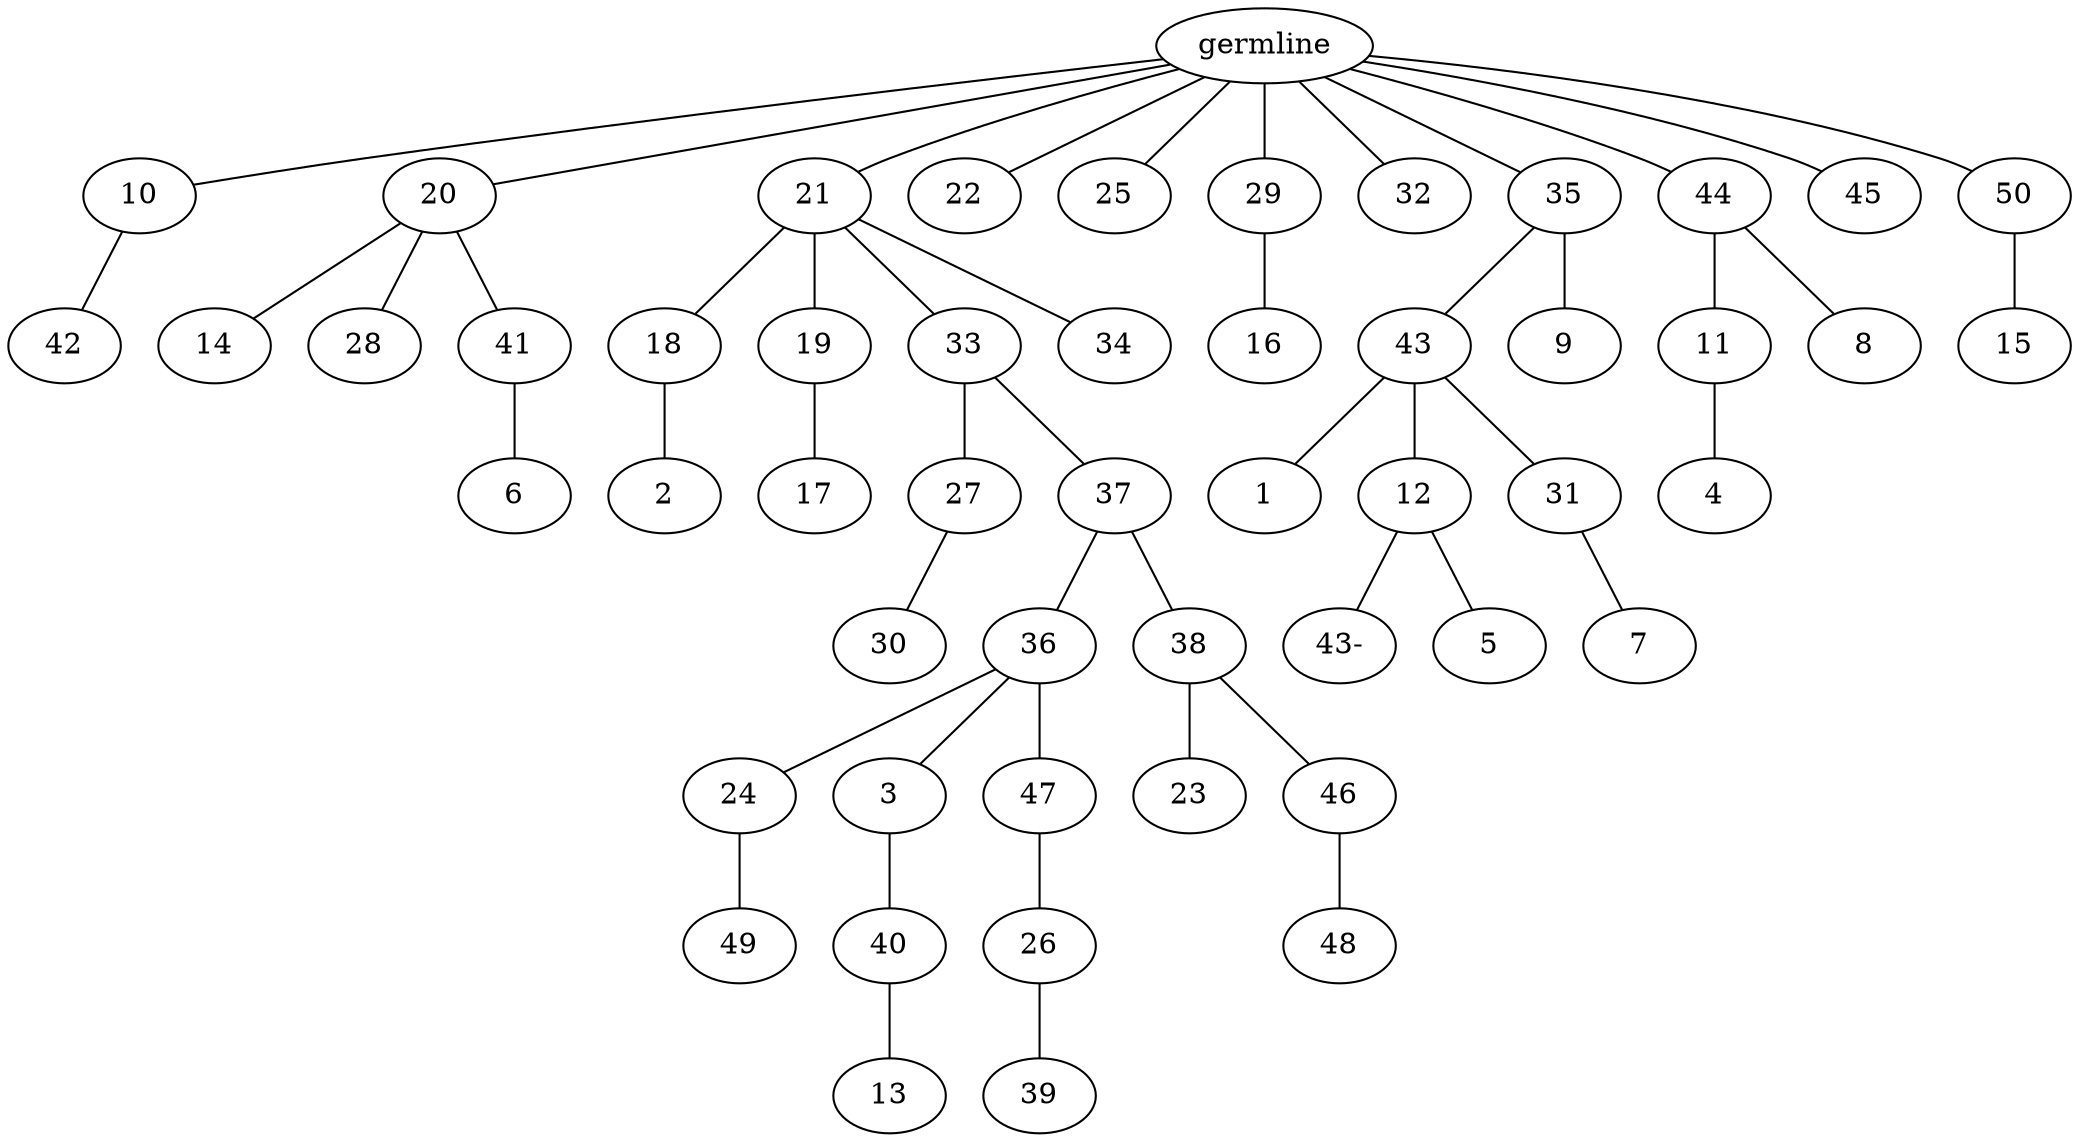 graph tree {
    "140290397855312" [label="germline"];
    "140290397409584" [label="10"];
    "140290397420272" [label="42"];
    "140290397845536" [label="20"];
    "140290397470096" [label="14"];
    "140290397469472" [label="28"];
    "140290397469136" [label="41"];
    "140290397470528" [label="6"];
    "140290397419264" [label="21"];
    "140290397468464" [label="18"];
    "140290397469232" [label="2"];
    "140290397469520" [label="19"];
    "140290397470192" [label="17"];
    "140290397468032" [label="33"];
    "140290397470624" [label="27"];
    "140290397479504" [label="30"];
    "140290397480896" [label="37"];
    "140290397479648" [label="36"];
    "140290397425520" [label="24"];
    "140290397425184" [label="49"];
    "140290397423408" [label="3"];
    "140290397423120" [label="40"];
    "140290397423984" [label="13"];
    "140290397423744" [label="47"];
    "140290397424272" [label="26"];
    "140290397422304" [label="39"];
    "140290397480320" [label="38"];
    "140290397421776" [label="23"];
    "140290397421824" [label="46"];
    "140290397451120" [label="48"];
    "140290397469328" [label="34"];
    "140290397418160" [label="22"];
    "140290397419648" [label="25"];
    "140290397468224" [label="29"];
    "140290397425376" [label="16"];
    "140290397479312" [label="32"];
    "140290397480560" [label="35"];
    "140290397452608" [label="43"];
    "140290397453856" [label="1"];
    "140290397453280" [label="12"];
    "140290397854832" [label="43-"];
    "140290397453568" [label="5"];
    "140290397429872" [label="31"];
    "140290397431600" [label="7"];
    "140290396840144" [label="9"];
    "140290397422160" [label="44"];
    "140290397430208" [label="11"];
    "140290397432512" [label="4"];
    "140290397378688" [label="8"];
    "140290397340192" [label="45"];
    "140290397425616" [label="50"];
    "140290397431648" [label="15"];
    "140290397855312" -- "140290397409584";
    "140290397855312" -- "140290397845536";
    "140290397855312" -- "140290397419264";
    "140290397855312" -- "140290397418160";
    "140290397855312" -- "140290397419648";
    "140290397855312" -- "140290397468224";
    "140290397855312" -- "140290397479312";
    "140290397855312" -- "140290397480560";
    "140290397855312" -- "140290397422160";
    "140290397855312" -- "140290397340192";
    "140290397855312" -- "140290397425616";
    "140290397409584" -- "140290397420272";
    "140290397845536" -- "140290397470096";
    "140290397845536" -- "140290397469472";
    "140290397845536" -- "140290397469136";
    "140290397469136" -- "140290397470528";
    "140290397419264" -- "140290397468464";
    "140290397419264" -- "140290397469520";
    "140290397419264" -- "140290397468032";
    "140290397419264" -- "140290397469328";
    "140290397468464" -- "140290397469232";
    "140290397469520" -- "140290397470192";
    "140290397468032" -- "140290397470624";
    "140290397468032" -- "140290397480896";
    "140290397470624" -- "140290397479504";
    "140290397480896" -- "140290397479648";
    "140290397480896" -- "140290397480320";
    "140290397479648" -- "140290397425520";
    "140290397479648" -- "140290397423408";
    "140290397479648" -- "140290397423744";
    "140290397425520" -- "140290397425184";
    "140290397423408" -- "140290397423120";
    "140290397423120" -- "140290397423984";
    "140290397423744" -- "140290397424272";
    "140290397424272" -- "140290397422304";
    "140290397480320" -- "140290397421776";
    "140290397480320" -- "140290397421824";
    "140290397421824" -- "140290397451120";
    "140290397468224" -- "140290397425376";
    "140290397480560" -- "140290397452608";
    "140290397480560" -- "140290396840144";
    "140290397452608" -- "140290397453856";
    "140290397452608" -- "140290397453280";
    "140290397452608" -- "140290397429872";
    "140290397453280" -- "140290397854832";
    "140290397453280" -- "140290397453568";
    "140290397429872" -- "140290397431600";
    "140290397422160" -- "140290397430208";
    "140290397422160" -- "140290397378688";
    "140290397430208" -- "140290397432512";
    "140290397425616" -- "140290397431648";
}
